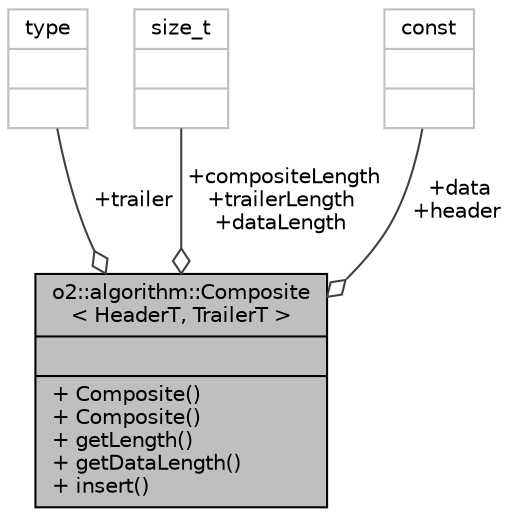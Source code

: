 digraph "o2::algorithm::Composite&lt; HeaderT, TrailerT &gt;"
{
 // INTERACTIVE_SVG=YES
  bgcolor="transparent";
  edge [fontname="Helvetica",fontsize="10",labelfontname="Helvetica",labelfontsize="10"];
  node [fontname="Helvetica",fontsize="10",shape=record];
  Node1 [label="{o2::algorithm::Composite\l\< HeaderT, TrailerT \>\n||+ Composite()\l+ Composite()\l+ getLength()\l+ getDataLength()\l+ insert()\l}",height=0.2,width=0.4,color="black", fillcolor="grey75", style="filled", fontcolor="black"];
  Node2 -> Node1 [color="grey25",fontsize="10",style="solid",label=" +trailer" ,arrowhead="odiamond",fontname="Helvetica"];
  Node2 [label="{type\n||}",height=0.2,width=0.4,color="grey75"];
  Node3 -> Node1 [color="grey25",fontsize="10",style="solid",label=" +compositeLength\n+trailerLength\n+dataLength" ,arrowhead="odiamond",fontname="Helvetica"];
  Node3 [label="{size_t\n||}",height=0.2,width=0.4,color="grey75"];
  Node4 -> Node1 [color="grey25",fontsize="10",style="solid",label=" +data\n+header" ,arrowhead="odiamond",fontname="Helvetica"];
  Node4 [label="{const\n||}",height=0.2,width=0.4,color="grey75"];
}
